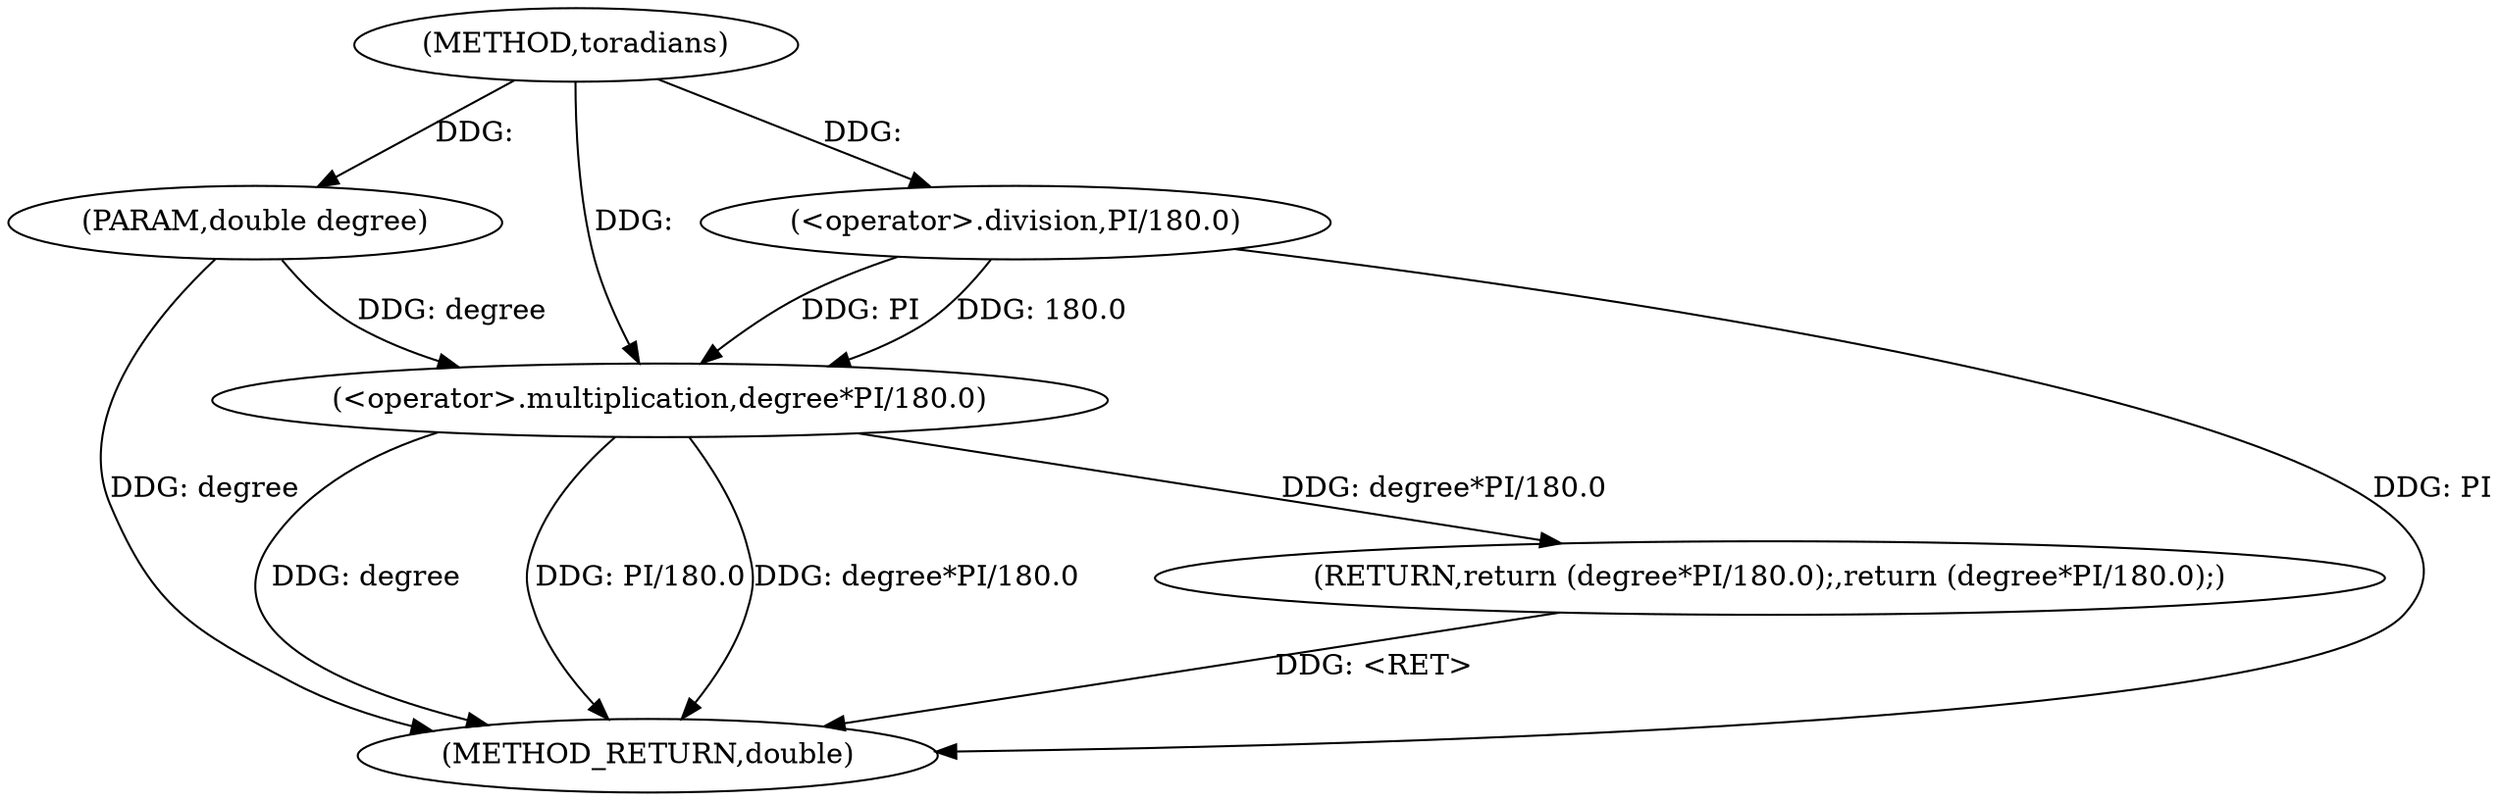 digraph "toradians" {  
"1000110" [label = "(METHOD,toradians)" ]
"1000119" [label = "(METHOD_RETURN,double)" ]
"1000111" [label = "(PARAM,double degree)" ]
"1000113" [label = "(RETURN,return (degree*PI/180.0);,return (degree*PI/180.0);)" ]
"1000114" [label = "(<operator>.multiplication,degree*PI/180.0)" ]
"1000116" [label = "(<operator>.division,PI/180.0)" ]
  "1000111" -> "1000119"  [ label = "DDG: degree"] 
  "1000114" -> "1000119"  [ label = "DDG: degree"] 
  "1000114" -> "1000119"  [ label = "DDG: PI/180.0"] 
  "1000114" -> "1000119"  [ label = "DDG: degree*PI/180.0"] 
  "1000113" -> "1000119"  [ label = "DDG: <RET>"] 
  "1000116" -> "1000119"  [ label = "DDG: PI"] 
  "1000110" -> "1000111"  [ label = "DDG: "] 
  "1000114" -> "1000113"  [ label = "DDG: degree*PI/180.0"] 
  "1000111" -> "1000114"  [ label = "DDG: degree"] 
  "1000110" -> "1000114"  [ label = "DDG: "] 
  "1000116" -> "1000114"  [ label = "DDG: PI"] 
  "1000116" -> "1000114"  [ label = "DDG: 180.0"] 
  "1000110" -> "1000116"  [ label = "DDG: "] 
}
